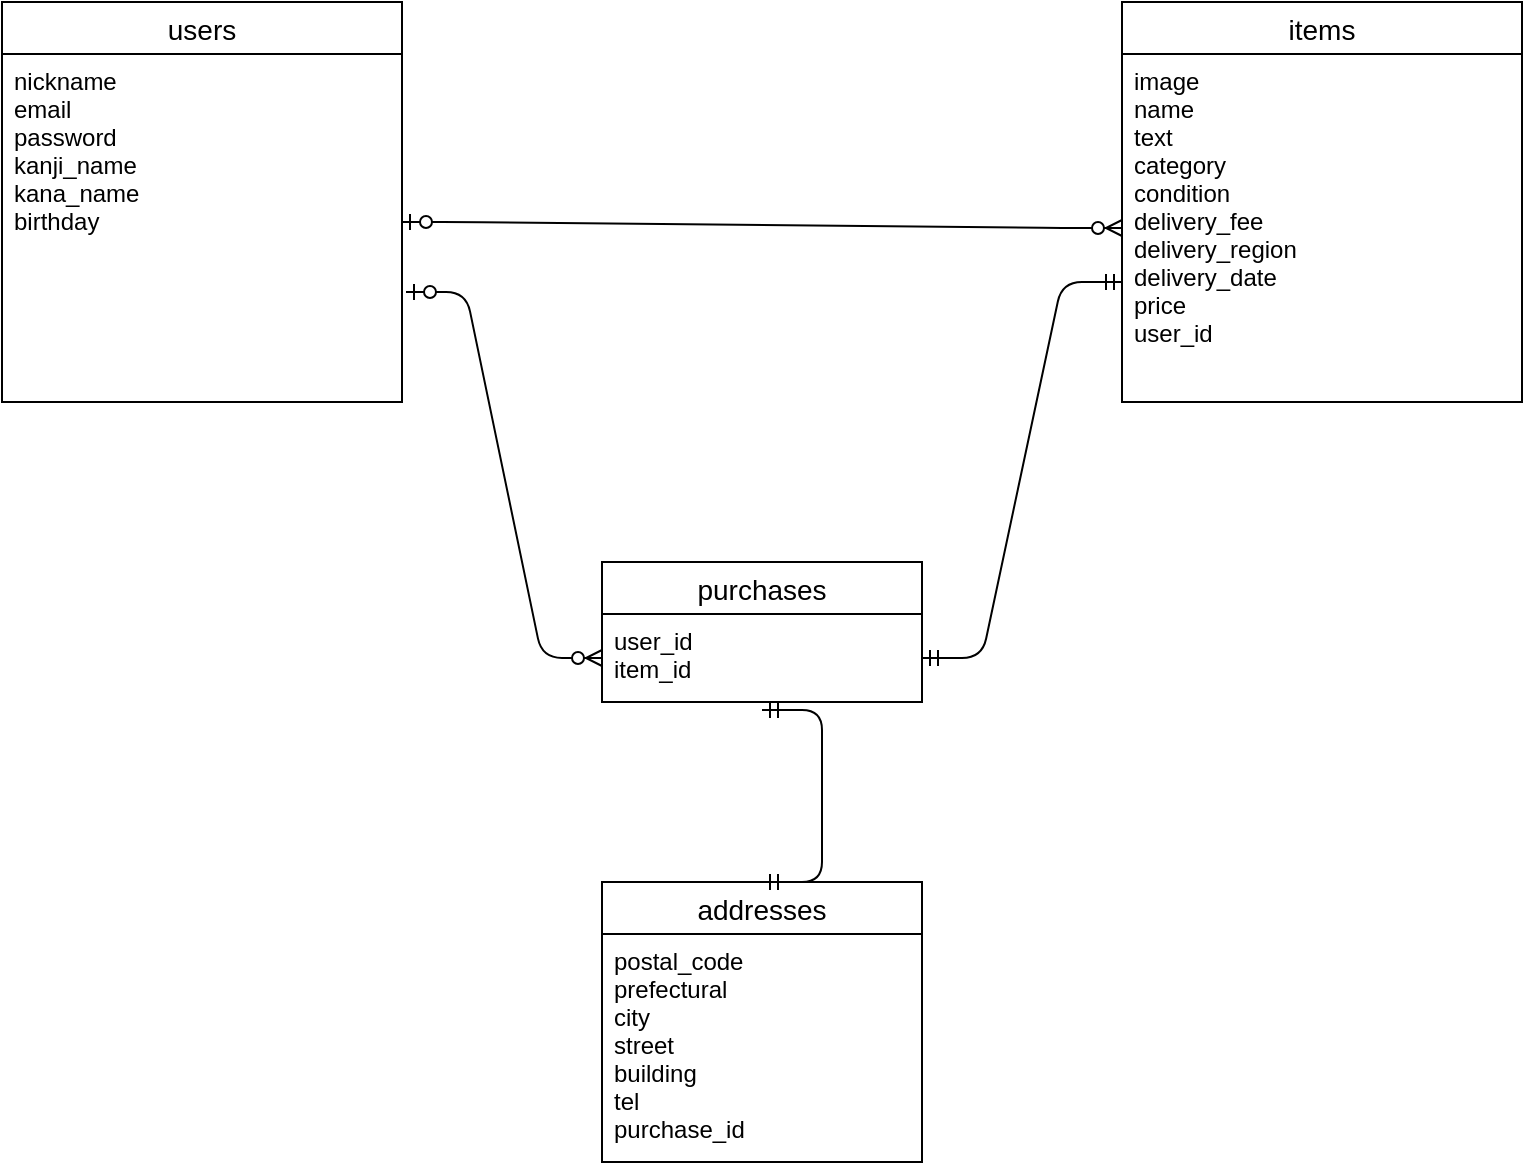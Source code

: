 <mxfile>
    <diagram id="mikEh7jMhRSImYMtWBpZ" name="ページ1">
        <mxGraphModel dx="2043" dy="827" grid="1" gridSize="10" guides="1" tooltips="1" connect="1" arrows="1" fold="1" page="1" pageScale="1" pageWidth="827" pageHeight="1169" math="0" shadow="0">
            <root>
                <mxCell id="0"/>
                <mxCell id="1" parent="0"/>
                <mxCell id="105" value="users" style="swimlane;fontStyle=0;childLayout=stackLayout;horizontal=1;startSize=26;horizontalStack=0;resizeParent=1;resizeParentMax=0;resizeLast=0;collapsible=1;marginBottom=0;align=center;fontSize=14;" vertex="1" parent="1">
                    <mxGeometry x="-800" y="320" width="200" height="200" as="geometry"/>
                </mxCell>
                <mxCell id="106" value="nickname&#10;email&#10;password&#10;kanji_name&#10;kana_name&#10;birthday" style="text;strokeColor=none;fillColor=none;spacingLeft=4;spacingRight=4;overflow=hidden;rotatable=0;points=[[0,0.5],[1,0.5]];portConstraint=eastwest;fontSize=12;" vertex="1" parent="105">
                    <mxGeometry y="26" width="200" height="174" as="geometry"/>
                </mxCell>
                <mxCell id="109" value="items" style="swimlane;fontStyle=0;childLayout=stackLayout;horizontal=1;startSize=26;horizontalStack=0;resizeParent=1;resizeParentMax=0;resizeLast=0;collapsible=1;marginBottom=0;align=center;fontSize=14;" vertex="1" parent="1">
                    <mxGeometry x="-240" y="320" width="200" height="200" as="geometry"/>
                </mxCell>
                <mxCell id="110" value="image&#10;name&#10;text&#10;category&#10;condition&#10;delivery_fee&#10;delivery_region&#10;delivery_date&#10;price&#10;user_id&#10;" style="text;strokeColor=none;fillColor=none;spacingLeft=4;spacingRight=4;overflow=hidden;rotatable=0;points=[[0,0.5],[1,0.5]];portConstraint=eastwest;fontSize=12;" vertex="1" parent="109">
                    <mxGeometry y="26" width="200" height="174" as="geometry"/>
                </mxCell>
                <mxCell id="114" value="purchases" style="swimlane;fontStyle=0;childLayout=stackLayout;horizontal=1;startSize=26;horizontalStack=0;resizeParent=1;resizeParentMax=0;resizeLast=0;collapsible=1;marginBottom=0;align=center;fontSize=14;" vertex="1" parent="1">
                    <mxGeometry x="-500" y="600" width="160" height="70" as="geometry"/>
                </mxCell>
                <mxCell id="115" value="user_id&#10;item_id" style="text;strokeColor=none;fillColor=none;spacingLeft=4;spacingRight=4;overflow=hidden;rotatable=0;points=[[0,0.5],[1,0.5]];portConstraint=eastwest;fontSize=12;" vertex="1" parent="114">
                    <mxGeometry y="26" width="160" height="44" as="geometry"/>
                </mxCell>
                <mxCell id="119" value="addresses" style="swimlane;fontStyle=0;childLayout=stackLayout;horizontal=1;startSize=26;horizontalStack=0;resizeParent=1;resizeParentMax=0;resizeLast=0;collapsible=1;marginBottom=0;align=center;fontSize=14;" vertex="1" parent="1">
                    <mxGeometry x="-500" y="760" width="160" height="140" as="geometry"/>
                </mxCell>
                <mxCell id="120" value="postal_code&#10;prefectural&#10;city&#10;street&#10;building&#10;tel&#10;purchase_id" style="text;strokeColor=none;fillColor=none;spacingLeft=4;spacingRight=4;overflow=hidden;rotatable=0;points=[[0,0.5],[1,0.5]];portConstraint=eastwest;fontSize=12;" vertex="1" parent="119">
                    <mxGeometry y="26" width="160" height="114" as="geometry"/>
                </mxCell>
                <mxCell id="123" value="" style="edgeStyle=entityRelationEdgeStyle;fontSize=12;html=1;endArrow=ERzeroToMany;startArrow=ERzeroToOne;entryX=0;entryY=0.5;entryDx=0;entryDy=0;" edge="1" parent="1" target="110">
                    <mxGeometry width="100" height="100" relative="1" as="geometry">
                        <mxPoint x="-600" y="430" as="sourcePoint"/>
                        <mxPoint x="-500" y="330" as="targetPoint"/>
                    </mxGeometry>
                </mxCell>
                <mxCell id="124" value="" style="edgeStyle=entityRelationEdgeStyle;fontSize=12;html=1;endArrow=ERzeroToMany;startArrow=ERzeroToOne;entryX=0;entryY=0.5;entryDx=0;entryDy=0;exitX=1.01;exitY=0.684;exitDx=0;exitDy=0;exitPerimeter=0;" edge="1" parent="1" source="106" target="115">
                    <mxGeometry width="100" height="100" relative="1" as="geometry">
                        <mxPoint x="-620" y="570" as="sourcePoint"/>
                        <mxPoint x="-520" y="470" as="targetPoint"/>
                    </mxGeometry>
                </mxCell>
                <mxCell id="126" value="" style="edgeStyle=entityRelationEdgeStyle;fontSize=12;html=1;endArrow=ERmandOne;startArrow=ERmandOne;exitX=1;exitY=0.5;exitDx=0;exitDy=0;entryX=0;entryY=0.655;entryDx=0;entryDy=0;entryPerimeter=0;" edge="1" parent="1" source="115" target="110">
                    <mxGeometry width="100" height="100" relative="1" as="geometry">
                        <mxPoint x="-340" y="570" as="sourcePoint"/>
                        <mxPoint x="-240" y="470" as="targetPoint"/>
                    </mxGeometry>
                </mxCell>
                <mxCell id="127" value="" style="edgeStyle=entityRelationEdgeStyle;fontSize=12;html=1;endArrow=ERmandOne;startArrow=ERmandOne;exitX=0.5;exitY=0;exitDx=0;exitDy=0;entryX=0.5;entryY=1.091;entryDx=0;entryDy=0;entryPerimeter=0;" edge="1" parent="1" source="119" target="115">
                    <mxGeometry width="100" height="100" relative="1" as="geometry">
                        <mxPoint x="-500" y="770" as="sourcePoint"/>
                        <mxPoint x="-430" y="690" as="targetPoint"/>
                    </mxGeometry>
                </mxCell>
            </root>
        </mxGraphModel>
    </diagram>
</mxfile>